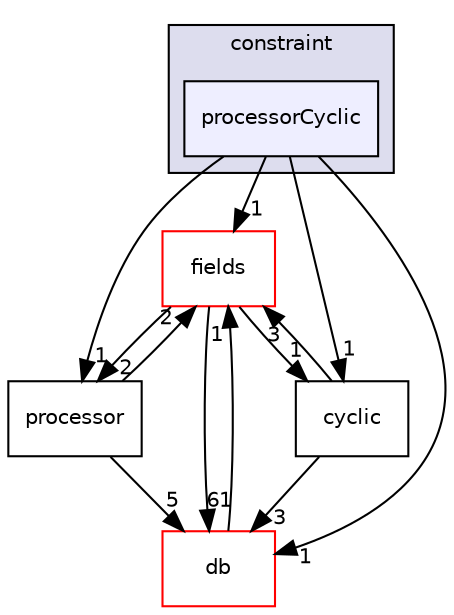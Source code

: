 digraph "src/OpenFOAM/meshes/polyMesh/polyPatches/constraint/processorCyclic" {
  bgcolor=transparent;
  compound=true
  node [ fontsize="10", fontname="Helvetica"];
  edge [ labelfontsize="10", labelfontname="Helvetica"];
  subgraph clusterdir_09b4360db181b1c37726382a34e0210b {
    graph [ bgcolor="#ddddee", pencolor="black", label="constraint" fontname="Helvetica", fontsize="10", URL="dir_09b4360db181b1c37726382a34e0210b.html"]
  dir_6ba939b8d6b807750a04b88f788ccce4 [shape=box, label="processorCyclic", style="filled", fillcolor="#eeeeff", pencolor="black", URL="dir_6ba939b8d6b807750a04b88f788ccce4.html"];
  }
  dir_962442b8f989d5529fab5e0f0e4ffb74 [shape=box label="fields" color="red" URL="dir_962442b8f989d5529fab5e0f0e4ffb74.html"];
  dir_63c634f7a7cfd679ac26c67fb30fc32f [shape=box label="db" color="red" URL="dir_63c634f7a7cfd679ac26c67fb30fc32f.html"];
  dir_3a2dac8f5edfcbb51e89f7f5533efae4 [shape=box label="processor" URL="dir_3a2dac8f5edfcbb51e89f7f5533efae4.html"];
  dir_f10e1feb71bd2aac359683c9b11c6603 [shape=box label="cyclic" URL="dir_f10e1feb71bd2aac359683c9b11c6603.html"];
  dir_962442b8f989d5529fab5e0f0e4ffb74->dir_63c634f7a7cfd679ac26c67fb30fc32f [headlabel="61", labeldistance=1.5 headhref="dir_002021_001953.html"];
  dir_962442b8f989d5529fab5e0f0e4ffb74->dir_3a2dac8f5edfcbb51e89f7f5533efae4 [headlabel="2", labeldistance=1.5 headhref="dir_002021_002293.html"];
  dir_962442b8f989d5529fab5e0f0e4ffb74->dir_f10e1feb71bd2aac359683c9b11c6603 [headlabel="1", labeldistance=1.5 headhref="dir_002021_002288.html"];
  dir_63c634f7a7cfd679ac26c67fb30fc32f->dir_962442b8f989d5529fab5e0f0e4ffb74 [headlabel="1", labeldistance=1.5 headhref="dir_001953_002021.html"];
  dir_6ba939b8d6b807750a04b88f788ccce4->dir_962442b8f989d5529fab5e0f0e4ffb74 [headlabel="1", labeldistance=1.5 headhref="dir_002294_002021.html"];
  dir_6ba939b8d6b807750a04b88f788ccce4->dir_63c634f7a7cfd679ac26c67fb30fc32f [headlabel="1", labeldistance=1.5 headhref="dir_002294_001953.html"];
  dir_6ba939b8d6b807750a04b88f788ccce4->dir_3a2dac8f5edfcbb51e89f7f5533efae4 [headlabel="1", labeldistance=1.5 headhref="dir_002294_002293.html"];
  dir_6ba939b8d6b807750a04b88f788ccce4->dir_f10e1feb71bd2aac359683c9b11c6603 [headlabel="1", labeldistance=1.5 headhref="dir_002294_002288.html"];
  dir_3a2dac8f5edfcbb51e89f7f5533efae4->dir_962442b8f989d5529fab5e0f0e4ffb74 [headlabel="2", labeldistance=1.5 headhref="dir_002293_002021.html"];
  dir_3a2dac8f5edfcbb51e89f7f5533efae4->dir_63c634f7a7cfd679ac26c67fb30fc32f [headlabel="5", labeldistance=1.5 headhref="dir_002293_001953.html"];
  dir_f10e1feb71bd2aac359683c9b11c6603->dir_962442b8f989d5529fab5e0f0e4ffb74 [headlabel="3", labeldistance=1.5 headhref="dir_002288_002021.html"];
  dir_f10e1feb71bd2aac359683c9b11c6603->dir_63c634f7a7cfd679ac26c67fb30fc32f [headlabel="3", labeldistance=1.5 headhref="dir_002288_001953.html"];
}
